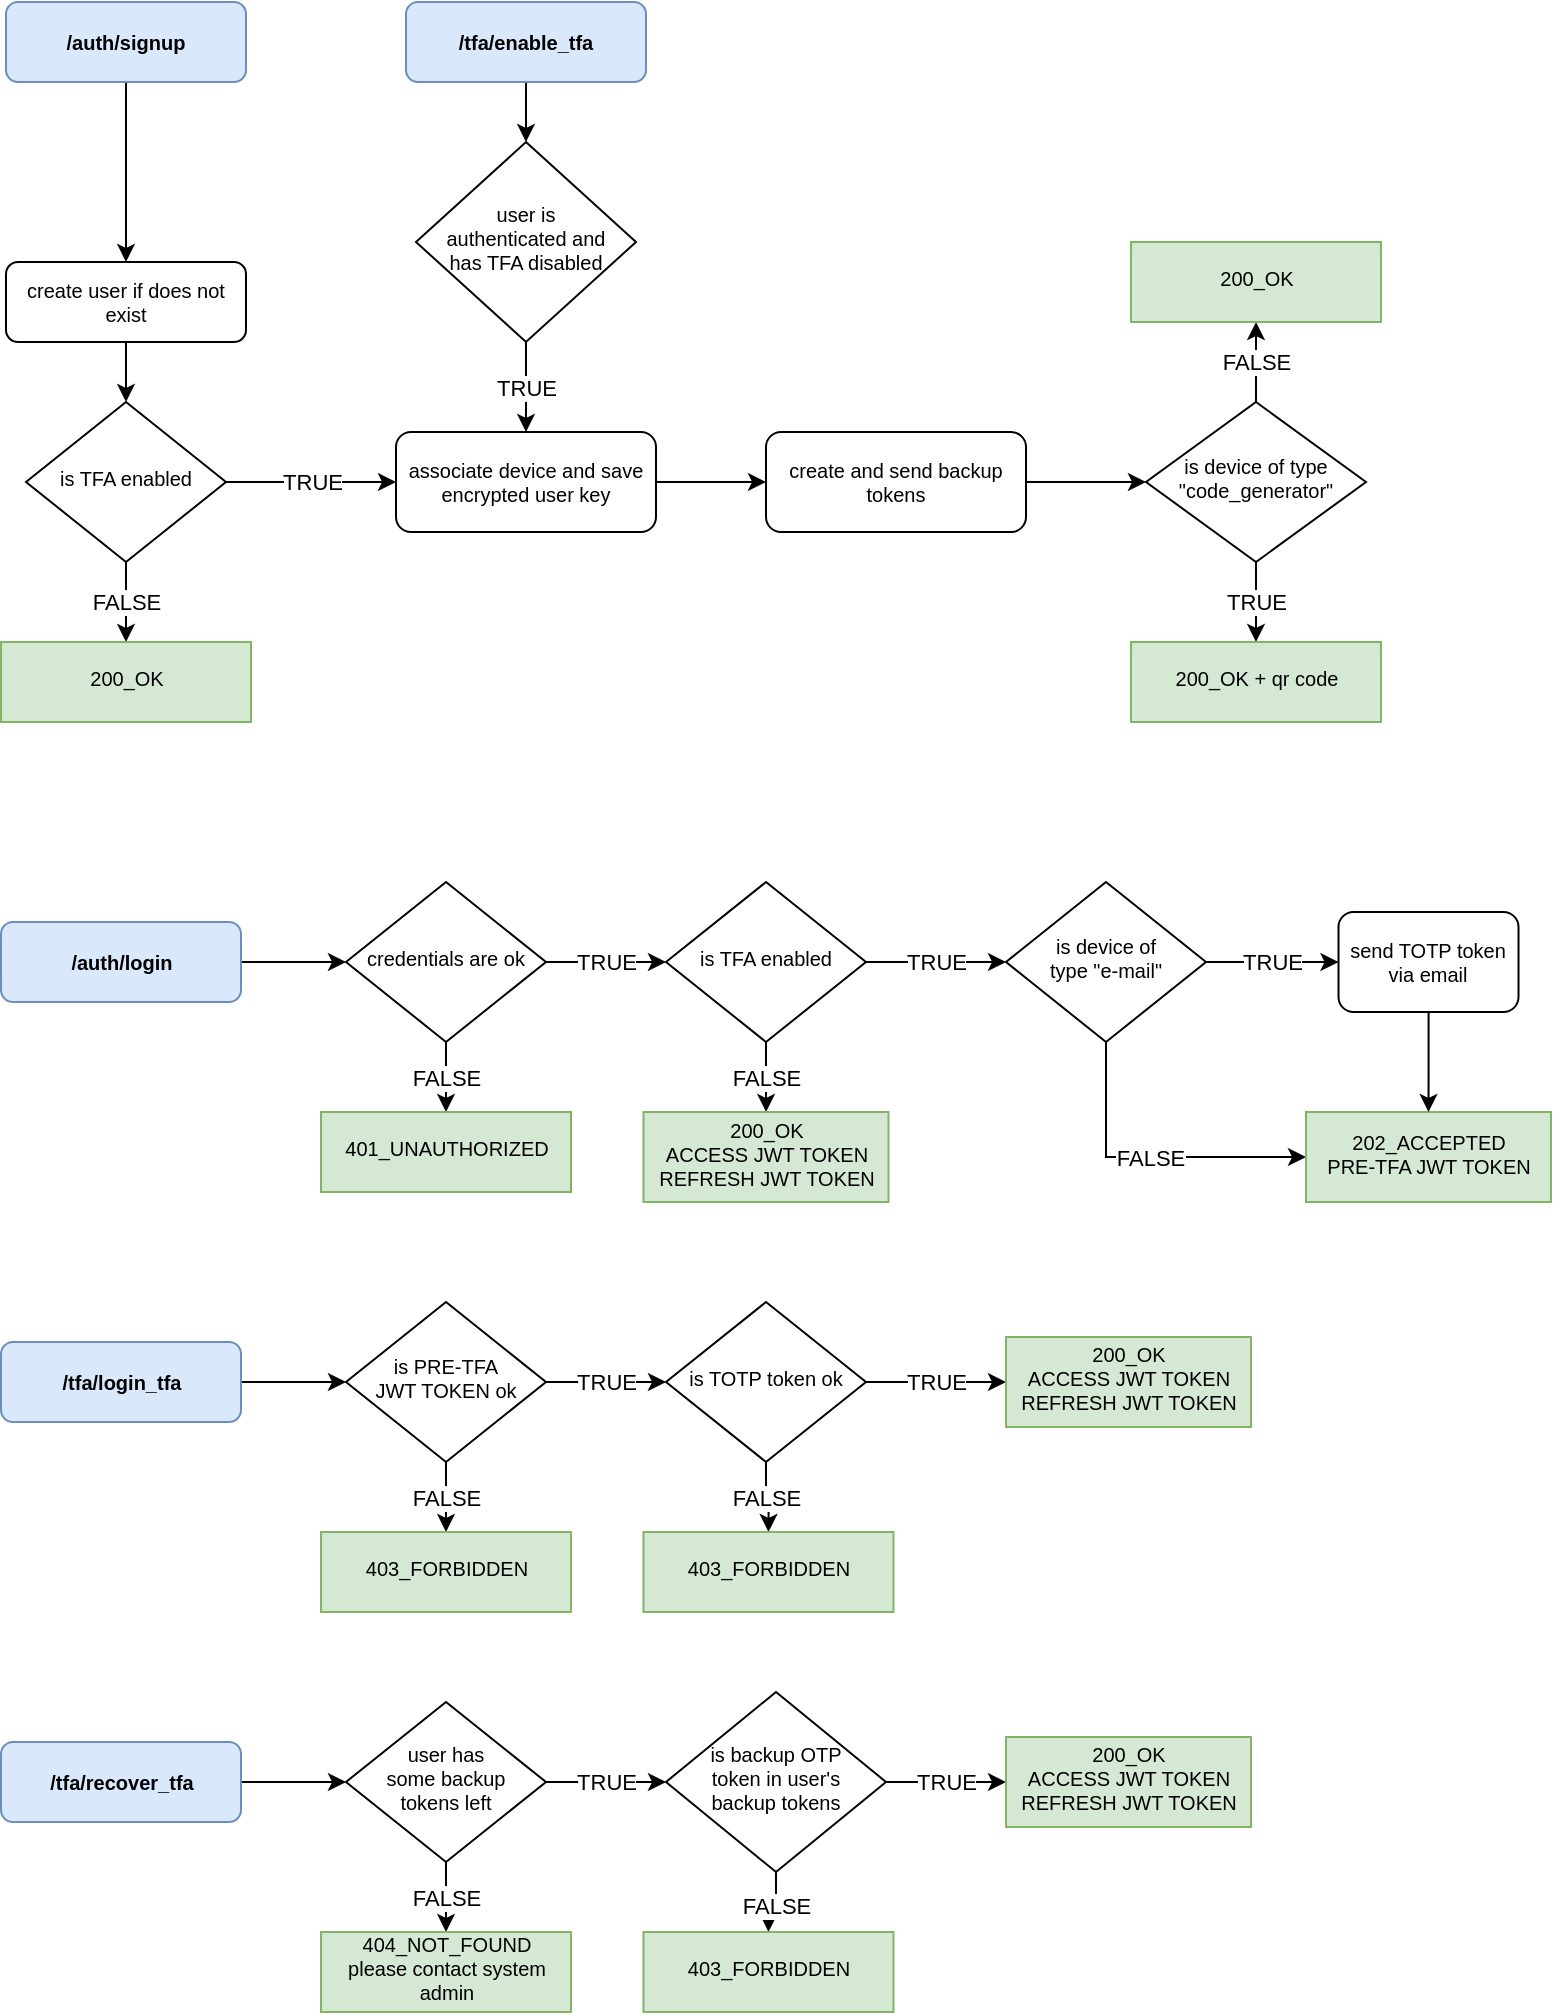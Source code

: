 <mxfile version="20.3.0" type="device" pages="2"><diagram id="C5RBs43oDa-KdzZeNtuy" name="Page-1"><mxGraphModel dx="1185" dy="714" grid="1" gridSize="10" guides="1" tooltips="1" connect="1" arrows="1" fold="1" page="1" pageScale="1" pageWidth="827" pageHeight="1169" math="0" shadow="0"><root><mxCell id="WIyWlLk6GJQsqaUBKTNV-0"/><mxCell id="WIyWlLk6GJQsqaUBKTNV-1" parent="WIyWlLk6GJQsqaUBKTNV-0"/><mxCell id="ZufrYkU_mfFw4ci1_feF-7" value="" style="edgeStyle=orthogonalEdgeStyle;rounded=0;orthogonalLoop=1;jettySize=auto;html=1;endArrow=classic;endFill=1;" edge="1" parent="WIyWlLk6GJQsqaUBKTNV-1" source="WIyWlLk6GJQsqaUBKTNV-3" target="ZufrYkU_mfFw4ci1_feF-1"><mxGeometry relative="1" as="geometry"/></mxCell><mxCell id="WIyWlLk6GJQsqaUBKTNV-3" value="/auth/signup" style="rounded=1;whiteSpace=wrap;html=1;fontSize=10;glass=0;strokeWidth=1;shadow=0;fillColor=#dae8fc;strokeColor=#6c8ebf;fontStyle=1" parent="WIyWlLk6GJQsqaUBKTNV-1" vertex="1"><mxGeometry x="40" y="10" width="120" height="40" as="geometry"/></mxCell><mxCell id="ZufrYkU_mfFw4ci1_feF-3" value="" style="edgeStyle=orthogonalEdgeStyle;rounded=0;orthogonalLoop=1;jettySize=auto;html=1;" edge="1" parent="WIyWlLk6GJQsqaUBKTNV-1" source="ZufrYkU_mfFw4ci1_feF-1" target="ZufrYkU_mfFw4ci1_feF-2"><mxGeometry relative="1" as="geometry"/></mxCell><mxCell id="ZufrYkU_mfFw4ci1_feF-1" value="create user if does not exist" style="rounded=1;whiteSpace=wrap;html=1;fontSize=10;glass=0;strokeWidth=1;shadow=0;" vertex="1" parent="WIyWlLk6GJQsqaUBKTNV-1"><mxGeometry x="40" y="140" width="120" height="40" as="geometry"/></mxCell><mxCell id="ZufrYkU_mfFw4ci1_feF-9" value="TRUE" style="edgeStyle=orthogonalEdgeStyle;rounded=0;orthogonalLoop=1;jettySize=auto;html=1;endArrow=classic;endFill=1;" edge="1" parent="WIyWlLk6GJQsqaUBKTNV-1" source="ZufrYkU_mfFw4ci1_feF-2" target="ZufrYkU_mfFw4ci1_feF-8"><mxGeometry relative="1" as="geometry"/></mxCell><mxCell id="ZufrYkU_mfFw4ci1_feF-27" value="FALSE" style="edgeStyle=orthogonalEdgeStyle;rounded=0;orthogonalLoop=1;jettySize=auto;html=1;endArrow=classic;endFill=1;" edge="1" parent="WIyWlLk6GJQsqaUBKTNV-1" source="ZufrYkU_mfFw4ci1_feF-2" target="ZufrYkU_mfFw4ci1_feF-24"><mxGeometry relative="1" as="geometry"/></mxCell><mxCell id="ZufrYkU_mfFw4ci1_feF-2" value="is TFA enabled" style="rhombus;whiteSpace=wrap;html=1;shadow=0;fontFamily=Helvetica;fontSize=10;align=center;strokeWidth=1;spacing=6;spacingTop=-4;" vertex="1" parent="WIyWlLk6GJQsqaUBKTNV-1"><mxGeometry x="50" y="210" width="100" height="80" as="geometry"/></mxCell><mxCell id="ZufrYkU_mfFw4ci1_feF-16" value="" style="edgeStyle=orthogonalEdgeStyle;rounded=0;orthogonalLoop=1;jettySize=auto;html=1;endArrow=classic;endFill=1;" edge="1" parent="WIyWlLk6GJQsqaUBKTNV-1" source="ZufrYkU_mfFw4ci1_feF-8" target="ZufrYkU_mfFw4ci1_feF-14"><mxGeometry relative="1" as="geometry"/></mxCell><mxCell id="ZufrYkU_mfFw4ci1_feF-8" value="associate device and save encrypted user key" style="rounded=1;whiteSpace=wrap;html=1;fontSize=10;glass=0;strokeWidth=1;shadow=0;" vertex="1" parent="WIyWlLk6GJQsqaUBKTNV-1"><mxGeometry x="235" y="225" width="130" height="50" as="geometry"/></mxCell><mxCell id="ZufrYkU_mfFw4ci1_feF-12" value="" style="edgeStyle=orthogonalEdgeStyle;rounded=0;orthogonalLoop=1;jettySize=auto;html=1;endArrow=classic;endFill=1;" edge="1" parent="WIyWlLk6GJQsqaUBKTNV-1" source="ZufrYkU_mfFw4ci1_feF-10" target="ZufrYkU_mfFw4ci1_feF-11"><mxGeometry relative="1" as="geometry"/></mxCell><mxCell id="ZufrYkU_mfFw4ci1_feF-10" value="/tfa/enable_tfa" style="rounded=1;whiteSpace=wrap;html=1;fontSize=10;glass=0;strokeWidth=1;shadow=0;fillColor=#dae8fc;strokeColor=#6c8ebf;fontStyle=1" vertex="1" parent="WIyWlLk6GJQsqaUBKTNV-1"><mxGeometry x="240" y="10" width="120" height="40" as="geometry"/></mxCell><mxCell id="ZufrYkU_mfFw4ci1_feF-13" value="TRUE" style="edgeStyle=orthogonalEdgeStyle;rounded=0;orthogonalLoop=1;jettySize=auto;html=1;endArrow=classic;endFill=1;" edge="1" parent="WIyWlLk6GJQsqaUBKTNV-1" source="ZufrYkU_mfFw4ci1_feF-11" target="ZufrYkU_mfFw4ci1_feF-8"><mxGeometry relative="1" as="geometry"/></mxCell><mxCell id="ZufrYkU_mfFw4ci1_feF-11" value="user is&lt;br&gt;authenticated and&lt;br&gt;has TFA disabled" style="rhombus;whiteSpace=wrap;html=1;shadow=0;fontFamily=Helvetica;fontSize=10;align=center;strokeWidth=1;spacing=6;spacingTop=-4;" vertex="1" parent="WIyWlLk6GJQsqaUBKTNV-1"><mxGeometry x="245" y="80" width="110" height="100" as="geometry"/></mxCell><mxCell id="ZufrYkU_mfFw4ci1_feF-17" value="" style="edgeStyle=orthogonalEdgeStyle;rounded=0;orthogonalLoop=1;jettySize=auto;html=1;endArrow=classic;endFill=1;" edge="1" parent="WIyWlLk6GJQsqaUBKTNV-1" source="ZufrYkU_mfFw4ci1_feF-14" target="ZufrYkU_mfFw4ci1_feF-15"><mxGeometry relative="1" as="geometry"/></mxCell><mxCell id="ZufrYkU_mfFw4ci1_feF-14" value="create and send backup tokens" style="rounded=1;whiteSpace=wrap;html=1;fontSize=10;glass=0;strokeWidth=1;shadow=0;" vertex="1" parent="WIyWlLk6GJQsqaUBKTNV-1"><mxGeometry x="420" y="225" width="130" height="50" as="geometry"/></mxCell><mxCell id="ZufrYkU_mfFw4ci1_feF-19" value="TRUE" style="edgeStyle=orthogonalEdgeStyle;rounded=0;orthogonalLoop=1;jettySize=auto;html=1;endArrow=classic;endFill=1;" edge="1" parent="WIyWlLk6GJQsqaUBKTNV-1" source="ZufrYkU_mfFw4ci1_feF-15" target="ZufrYkU_mfFw4ci1_feF-18"><mxGeometry relative="1" as="geometry"/></mxCell><mxCell id="ZufrYkU_mfFw4ci1_feF-21" value="FALSE" style="edgeStyle=orthogonalEdgeStyle;rounded=0;orthogonalLoop=1;jettySize=auto;html=1;endArrow=classic;endFill=1;" edge="1" parent="WIyWlLk6GJQsqaUBKTNV-1" source="ZufrYkU_mfFw4ci1_feF-15" target="ZufrYkU_mfFw4ci1_feF-20"><mxGeometry relative="1" as="geometry"/></mxCell><mxCell id="ZufrYkU_mfFw4ci1_feF-15" value="is device of type &quot;code_generator&quot;" style="rhombus;whiteSpace=wrap;html=1;shadow=0;fontFamily=Helvetica;fontSize=10;align=center;strokeWidth=1;spacing=6;spacingTop=-4;" vertex="1" parent="WIyWlLk6GJQsqaUBKTNV-1"><mxGeometry x="610" y="210" width="110" height="80" as="geometry"/></mxCell><mxCell id="ZufrYkU_mfFw4ci1_feF-18" value="200_OK + qr code" style="whiteSpace=wrap;html=1;fontSize=10;shadow=0;strokeWidth=1;spacing=6;spacingTop=-4;rounded=0;fillColor=#d5e8d4;strokeColor=#82b366;" vertex="1" parent="WIyWlLk6GJQsqaUBKTNV-1"><mxGeometry x="602.5" y="330" width="125" height="40" as="geometry"/></mxCell><mxCell id="ZufrYkU_mfFw4ci1_feF-20" value="200_OK" style="whiteSpace=wrap;html=1;fontSize=10;shadow=0;strokeWidth=1;spacing=6;spacingTop=-4;rounded=0;fillColor=#d5e8d4;strokeColor=#82b366;" vertex="1" parent="WIyWlLk6GJQsqaUBKTNV-1"><mxGeometry x="602.5" y="130" width="125" height="40" as="geometry"/></mxCell><mxCell id="ZufrYkU_mfFw4ci1_feF-24" value="200_OK" style="whiteSpace=wrap;html=1;fontSize=10;shadow=0;strokeWidth=1;spacing=6;spacingTop=-4;rounded=0;fillColor=#d5e8d4;strokeColor=#82b366;" vertex="1" parent="WIyWlLk6GJQsqaUBKTNV-1"><mxGeometry x="37.5" y="330" width="125" height="40" as="geometry"/></mxCell><mxCell id="ZufrYkU_mfFw4ci1_feF-32" value="" style="edgeStyle=orthogonalEdgeStyle;rounded=0;orthogonalLoop=1;jettySize=auto;html=1;endArrow=classic;endFill=1;" edge="1" parent="WIyWlLk6GJQsqaUBKTNV-1" source="ZufrYkU_mfFw4ci1_feF-28" target="ZufrYkU_mfFw4ci1_feF-29"><mxGeometry relative="1" as="geometry"/></mxCell><mxCell id="ZufrYkU_mfFw4ci1_feF-28" value="/auth/login" style="rounded=1;whiteSpace=wrap;html=1;fontSize=10;glass=0;strokeWidth=1;shadow=0;fillColor=#dae8fc;strokeColor=#6c8ebf;fontStyle=1" vertex="1" parent="WIyWlLk6GJQsqaUBKTNV-1"><mxGeometry x="37.5" y="470" width="120" height="40" as="geometry"/></mxCell><mxCell id="ZufrYkU_mfFw4ci1_feF-31" value="FALSE" style="edgeStyle=orthogonalEdgeStyle;rounded=0;orthogonalLoop=1;jettySize=auto;html=1;endArrow=classic;endFill=1;" edge="1" parent="WIyWlLk6GJQsqaUBKTNV-1" source="ZufrYkU_mfFw4ci1_feF-29" target="ZufrYkU_mfFw4ci1_feF-30"><mxGeometry relative="1" as="geometry"/></mxCell><mxCell id="ZufrYkU_mfFw4ci1_feF-34" value="TRUE" style="edgeStyle=orthogonalEdgeStyle;rounded=0;orthogonalLoop=1;jettySize=auto;html=1;endArrow=classic;endFill=1;" edge="1" parent="WIyWlLk6GJQsqaUBKTNV-1" source="ZufrYkU_mfFw4ci1_feF-29" target="ZufrYkU_mfFw4ci1_feF-33"><mxGeometry relative="1" as="geometry"/></mxCell><mxCell id="ZufrYkU_mfFw4ci1_feF-29" value="credentials are ok" style="rhombus;whiteSpace=wrap;html=1;shadow=0;fontFamily=Helvetica;fontSize=10;align=center;strokeWidth=1;spacing=6;spacingTop=-4;" vertex="1" parent="WIyWlLk6GJQsqaUBKTNV-1"><mxGeometry x="210" y="450" width="100" height="80" as="geometry"/></mxCell><mxCell id="ZufrYkU_mfFw4ci1_feF-30" value="401_UNAUTHORIZED" style="whiteSpace=wrap;html=1;fontSize=10;shadow=0;strokeWidth=1;spacing=6;spacingTop=-4;rounded=0;fillColor=#d5e8d4;strokeColor=#82b366;" vertex="1" parent="WIyWlLk6GJQsqaUBKTNV-1"><mxGeometry x="197.5" y="565" width="125" height="40" as="geometry"/></mxCell><mxCell id="ZufrYkU_mfFw4ci1_feF-36" value="FALSE" style="edgeStyle=orthogonalEdgeStyle;rounded=0;orthogonalLoop=1;jettySize=auto;html=1;endArrow=classic;endFill=1;" edge="1" parent="WIyWlLk6GJQsqaUBKTNV-1" source="ZufrYkU_mfFw4ci1_feF-33" target="ZufrYkU_mfFw4ci1_feF-35"><mxGeometry relative="1" as="geometry"/></mxCell><mxCell id="ZufrYkU_mfFw4ci1_feF-38" value="TRUE" style="edgeStyle=orthogonalEdgeStyle;rounded=0;orthogonalLoop=1;jettySize=auto;html=1;endArrow=classic;endFill=1;" edge="1" parent="WIyWlLk6GJQsqaUBKTNV-1" source="ZufrYkU_mfFw4ci1_feF-33" target="ZufrYkU_mfFw4ci1_feF-37"><mxGeometry relative="1" as="geometry"/></mxCell><mxCell id="ZufrYkU_mfFw4ci1_feF-33" value="is TFA enabled" style="rhombus;whiteSpace=wrap;html=1;shadow=0;fontFamily=Helvetica;fontSize=10;align=center;strokeWidth=1;spacing=6;spacingTop=-4;" vertex="1" parent="WIyWlLk6GJQsqaUBKTNV-1"><mxGeometry x="370" y="450" width="100" height="80" as="geometry"/></mxCell><mxCell id="ZufrYkU_mfFw4ci1_feF-35" value="200_OK&lt;br&gt;ACCESS JWT TOKEN&lt;br&gt;REFRESH JWT TOKEN" style="whiteSpace=wrap;html=1;fontSize=10;shadow=0;strokeWidth=1;spacing=6;spacingTop=-4;rounded=0;fillColor=#d5e8d4;strokeColor=#82b366;" vertex="1" parent="WIyWlLk6GJQsqaUBKTNV-1"><mxGeometry x="358.75" y="565" width="122.5" height="45" as="geometry"/></mxCell><mxCell id="ZufrYkU_mfFw4ci1_feF-43" value="TRUE" style="edgeStyle=orthogonalEdgeStyle;rounded=0;orthogonalLoop=1;jettySize=auto;html=1;endArrow=classic;endFill=1;" edge="1" parent="WIyWlLk6GJQsqaUBKTNV-1" source="ZufrYkU_mfFw4ci1_feF-37" target="ZufrYkU_mfFw4ci1_feF-42"><mxGeometry relative="1" as="geometry"/></mxCell><mxCell id="ZufrYkU_mfFw4ci1_feF-45" value="FALSE" style="edgeStyle=orthogonalEdgeStyle;rounded=0;orthogonalLoop=1;jettySize=auto;html=1;exitX=0.5;exitY=1;exitDx=0;exitDy=0;entryX=0;entryY=0.5;entryDx=0;entryDy=0;endArrow=classic;endFill=1;" edge="1" parent="WIyWlLk6GJQsqaUBKTNV-1" source="ZufrYkU_mfFw4ci1_feF-37" target="ZufrYkU_mfFw4ci1_feF-41"><mxGeometry relative="1" as="geometry"/></mxCell><mxCell id="ZufrYkU_mfFw4ci1_feF-37" value="is device of&lt;br&gt;type &quot;e-mail&quot;" style="rhombus;whiteSpace=wrap;html=1;shadow=0;fontFamily=Helvetica;fontSize=10;align=center;strokeWidth=1;spacing=6;spacingTop=-4;" vertex="1" parent="WIyWlLk6GJQsqaUBKTNV-1"><mxGeometry x="540" y="450" width="100" height="80" as="geometry"/></mxCell><mxCell id="ZufrYkU_mfFw4ci1_feF-41" value="202_ACCEPTED&lt;br&gt;PRE-TFA JWT TOKEN" style="whiteSpace=wrap;html=1;fontSize=10;shadow=0;strokeWidth=1;spacing=6;spacingTop=-4;rounded=0;fillColor=#d5e8d4;strokeColor=#82b366;" vertex="1" parent="WIyWlLk6GJQsqaUBKTNV-1"><mxGeometry x="690" y="565" width="122.5" height="45" as="geometry"/></mxCell><mxCell id="ZufrYkU_mfFw4ci1_feF-44" value="" style="edgeStyle=orthogonalEdgeStyle;rounded=0;orthogonalLoop=1;jettySize=auto;html=1;endArrow=classic;endFill=1;" edge="1" parent="WIyWlLk6GJQsqaUBKTNV-1" source="ZufrYkU_mfFw4ci1_feF-42" target="ZufrYkU_mfFw4ci1_feF-41"><mxGeometry relative="1" as="geometry"/></mxCell><mxCell id="ZufrYkU_mfFw4ci1_feF-42" value="send TOTP token via email" style="rounded=1;whiteSpace=wrap;html=1;fontSize=10;glass=0;strokeWidth=1;shadow=0;" vertex="1" parent="WIyWlLk6GJQsqaUBKTNV-1"><mxGeometry x="706.25" y="465" width="90" height="50" as="geometry"/></mxCell><mxCell id="ZufrYkU_mfFw4ci1_feF-46" value="" style="edgeStyle=orthogonalEdgeStyle;rounded=0;orthogonalLoop=1;jettySize=auto;html=1;endArrow=classic;endFill=1;" edge="1" parent="WIyWlLk6GJQsqaUBKTNV-1" source="ZufrYkU_mfFw4ci1_feF-47" target="ZufrYkU_mfFw4ci1_feF-50"><mxGeometry relative="1" as="geometry"/></mxCell><mxCell id="ZufrYkU_mfFw4ci1_feF-47" value="/tfa/login_tfa" style="rounded=1;whiteSpace=wrap;html=1;fontSize=10;glass=0;strokeWidth=1;shadow=0;fillColor=#dae8fc;strokeColor=#6c8ebf;fontStyle=1" vertex="1" parent="WIyWlLk6GJQsqaUBKTNV-1"><mxGeometry x="37.5" y="680" width="120" height="40" as="geometry"/></mxCell><mxCell id="ZufrYkU_mfFw4ci1_feF-48" value="FALSE" style="edgeStyle=orthogonalEdgeStyle;rounded=0;orthogonalLoop=1;jettySize=auto;html=1;endArrow=classic;endFill=1;" edge="1" parent="WIyWlLk6GJQsqaUBKTNV-1" source="ZufrYkU_mfFw4ci1_feF-50" target="ZufrYkU_mfFw4ci1_feF-51"><mxGeometry relative="1" as="geometry"/></mxCell><mxCell id="ZufrYkU_mfFw4ci1_feF-49" value="TRUE" style="edgeStyle=orthogonalEdgeStyle;rounded=0;orthogonalLoop=1;jettySize=auto;html=1;endArrow=classic;endFill=1;" edge="1" parent="WIyWlLk6GJQsqaUBKTNV-1" source="ZufrYkU_mfFw4ci1_feF-50" target="ZufrYkU_mfFw4ci1_feF-54"><mxGeometry relative="1" as="geometry"/></mxCell><mxCell id="ZufrYkU_mfFw4ci1_feF-50" value="is PRE-TFA&lt;br&gt;JWT TOKEN ok" style="rhombus;whiteSpace=wrap;html=1;shadow=0;fontFamily=Helvetica;fontSize=10;align=center;strokeWidth=1;spacing=6;spacingTop=-4;" vertex="1" parent="WIyWlLk6GJQsqaUBKTNV-1"><mxGeometry x="210" y="660" width="100" height="80" as="geometry"/></mxCell><mxCell id="ZufrYkU_mfFw4ci1_feF-51" value="403_FORBIDDEN" style="whiteSpace=wrap;html=1;fontSize=10;shadow=0;strokeWidth=1;spacing=6;spacingTop=-4;rounded=0;fillColor=#d5e8d4;strokeColor=#82b366;" vertex="1" parent="WIyWlLk6GJQsqaUBKTNV-1"><mxGeometry x="197.5" y="775" width="125" height="40" as="geometry"/></mxCell><mxCell id="ZufrYkU_mfFw4ci1_feF-52" value="FALSE" style="edgeStyle=orthogonalEdgeStyle;rounded=0;orthogonalLoop=1;jettySize=auto;html=1;endArrow=classic;endFill=1;entryX=0.5;entryY=0;entryDx=0;entryDy=0;" edge="1" parent="WIyWlLk6GJQsqaUBKTNV-1" source="ZufrYkU_mfFw4ci1_feF-54" target="ZufrYkU_mfFw4ci1_feF-62"><mxGeometry relative="1" as="geometry"><mxPoint x="420.083" y="775" as="targetPoint"/></mxGeometry></mxCell><mxCell id="ZufrYkU_mfFw4ci1_feF-53" value="TRUE" style="edgeStyle=orthogonalEdgeStyle;rounded=0;orthogonalLoop=1;jettySize=auto;html=1;endArrow=classic;endFill=1;entryX=0;entryY=0.5;entryDx=0;entryDy=0;" edge="1" parent="WIyWlLk6GJQsqaUBKTNV-1" source="ZufrYkU_mfFw4ci1_feF-54" target="ZufrYkU_mfFw4ci1_feF-63"><mxGeometry relative="1" as="geometry"><mxPoint x="540" y="700" as="targetPoint"/></mxGeometry></mxCell><mxCell id="ZufrYkU_mfFw4ci1_feF-54" value="is TOTP token ok" style="rhombus;whiteSpace=wrap;html=1;shadow=0;fontFamily=Helvetica;fontSize=10;align=center;strokeWidth=1;spacing=6;spacingTop=-4;" vertex="1" parent="WIyWlLk6GJQsqaUBKTNV-1"><mxGeometry x="370" y="660" width="100" height="80" as="geometry"/></mxCell><mxCell id="ZufrYkU_mfFw4ci1_feF-62" value="403_FORBIDDEN" style="whiteSpace=wrap;html=1;fontSize=10;shadow=0;strokeWidth=1;spacing=6;spacingTop=-4;rounded=0;fillColor=#d5e8d4;strokeColor=#82b366;" vertex="1" parent="WIyWlLk6GJQsqaUBKTNV-1"><mxGeometry x="358.75" y="775" width="125" height="40" as="geometry"/></mxCell><mxCell id="ZufrYkU_mfFw4ci1_feF-63" value="200_OK&lt;br&gt;ACCESS JWT TOKEN&lt;br&gt;REFRESH JWT TOKEN" style="whiteSpace=wrap;html=1;fontSize=10;shadow=0;strokeWidth=1;spacing=6;spacingTop=-4;rounded=0;fillColor=#d5e8d4;strokeColor=#82b366;" vertex="1" parent="WIyWlLk6GJQsqaUBKTNV-1"><mxGeometry x="540" y="677.5" width="122.5" height="45" as="geometry"/></mxCell><mxCell id="ZufrYkU_mfFw4ci1_feF-64" value="" style="edgeStyle=orthogonalEdgeStyle;rounded=0;orthogonalLoop=1;jettySize=auto;html=1;endArrow=classic;endFill=1;" edge="1" parent="WIyWlLk6GJQsqaUBKTNV-1" source="ZufrYkU_mfFw4ci1_feF-65" target="ZufrYkU_mfFw4ci1_feF-68"><mxGeometry relative="1" as="geometry"/></mxCell><mxCell id="ZufrYkU_mfFw4ci1_feF-65" value="/tfa/recover_tfa" style="rounded=1;whiteSpace=wrap;html=1;fontSize=10;glass=0;strokeWidth=1;shadow=0;fillColor=#dae8fc;strokeColor=#6c8ebf;fontStyle=1" vertex="1" parent="WIyWlLk6GJQsqaUBKTNV-1"><mxGeometry x="37.5" y="880" width="120" height="40" as="geometry"/></mxCell><mxCell id="ZufrYkU_mfFw4ci1_feF-66" value="FALSE" style="edgeStyle=orthogonalEdgeStyle;rounded=0;orthogonalLoop=1;jettySize=auto;html=1;endArrow=classic;endFill=1;" edge="1" parent="WIyWlLk6GJQsqaUBKTNV-1" source="ZufrYkU_mfFw4ci1_feF-68" target="ZufrYkU_mfFw4ci1_feF-69"><mxGeometry relative="1" as="geometry"/></mxCell><mxCell id="ZufrYkU_mfFw4ci1_feF-67" value="TRUE" style="edgeStyle=orthogonalEdgeStyle;rounded=0;orthogonalLoop=1;jettySize=auto;html=1;endArrow=classic;endFill=1;" edge="1" parent="WIyWlLk6GJQsqaUBKTNV-1" source="ZufrYkU_mfFw4ci1_feF-68" target="ZufrYkU_mfFw4ci1_feF-72"><mxGeometry relative="1" as="geometry"/></mxCell><mxCell id="ZufrYkU_mfFw4ci1_feF-68" value="user has&lt;br&gt;some backup &lt;br&gt;tokens left" style="rhombus;whiteSpace=wrap;html=1;shadow=0;fontFamily=Helvetica;fontSize=10;align=center;strokeWidth=1;spacing=6;spacingTop=-4;" vertex="1" parent="WIyWlLk6GJQsqaUBKTNV-1"><mxGeometry x="210" y="860" width="100" height="80" as="geometry"/></mxCell><mxCell id="ZufrYkU_mfFw4ci1_feF-69" value="404_NOT_FOUND please contact system admin" style="whiteSpace=wrap;html=1;fontSize=10;shadow=0;strokeWidth=1;spacing=6;spacingTop=-4;rounded=0;fillColor=#d5e8d4;strokeColor=#82b366;" vertex="1" parent="WIyWlLk6GJQsqaUBKTNV-1"><mxGeometry x="197.5" y="975" width="125" height="40" as="geometry"/></mxCell><mxCell id="ZufrYkU_mfFw4ci1_feF-70" value="FALSE" style="edgeStyle=orthogonalEdgeStyle;rounded=0;orthogonalLoop=1;jettySize=auto;html=1;endArrow=classic;endFill=1;entryX=0.5;entryY=0;entryDx=0;entryDy=0;" edge="1" parent="WIyWlLk6GJQsqaUBKTNV-1" source="ZufrYkU_mfFw4ci1_feF-72" target="ZufrYkU_mfFw4ci1_feF-73"><mxGeometry relative="1" as="geometry"><mxPoint x="420.083" y="975" as="targetPoint"/></mxGeometry></mxCell><mxCell id="ZufrYkU_mfFw4ci1_feF-71" value="TRUE" style="edgeStyle=orthogonalEdgeStyle;rounded=0;orthogonalLoop=1;jettySize=auto;html=1;endArrow=classic;endFill=1;entryX=0;entryY=0.5;entryDx=0;entryDy=0;" edge="1" parent="WIyWlLk6GJQsqaUBKTNV-1" source="ZufrYkU_mfFw4ci1_feF-72" target="ZufrYkU_mfFw4ci1_feF-74"><mxGeometry relative="1" as="geometry"><mxPoint x="540" y="900" as="targetPoint"/></mxGeometry></mxCell><mxCell id="ZufrYkU_mfFw4ci1_feF-72" value="is backup OTP&lt;br&gt;token in user's&lt;br&gt;backup tokens" style="rhombus;whiteSpace=wrap;html=1;shadow=0;fontFamily=Helvetica;fontSize=10;align=center;strokeWidth=1;spacing=6;spacingTop=-4;" vertex="1" parent="WIyWlLk6GJQsqaUBKTNV-1"><mxGeometry x="370" y="855" width="110" height="90" as="geometry"/></mxCell><mxCell id="ZufrYkU_mfFw4ci1_feF-73" value="403_FORBIDDEN" style="whiteSpace=wrap;html=1;fontSize=10;shadow=0;strokeWidth=1;spacing=6;spacingTop=-4;rounded=0;fillColor=#d5e8d4;strokeColor=#82b366;" vertex="1" parent="WIyWlLk6GJQsqaUBKTNV-1"><mxGeometry x="358.75" y="975" width="125" height="40" as="geometry"/></mxCell><mxCell id="ZufrYkU_mfFw4ci1_feF-74" value="200_OK&lt;br&gt;ACCESS JWT TOKEN&lt;br&gt;REFRESH JWT TOKEN" style="whiteSpace=wrap;html=1;fontSize=10;shadow=0;strokeWidth=1;spacing=6;spacingTop=-4;rounded=0;fillColor=#d5e8d4;strokeColor=#82b366;" vertex="1" parent="WIyWlLk6GJQsqaUBKTNV-1"><mxGeometry x="540" y="877.5" width="122.5" height="45" as="geometry"/></mxCell></root></mxGraphModel></diagram><diagram id="mogvwWM-gPOIvBLYb1fR" name="Page-2"><mxGraphModel dx="1102" dy="857" grid="1" gridSize="10" guides="1" tooltips="1" connect="1" arrows="1" fold="1" page="1" pageScale="1" pageWidth="850" pageHeight="1100" math="0" shadow="0"><root><mxCell id="0"/><mxCell id="1" parent="0"/></root></mxGraphModel></diagram></mxfile>